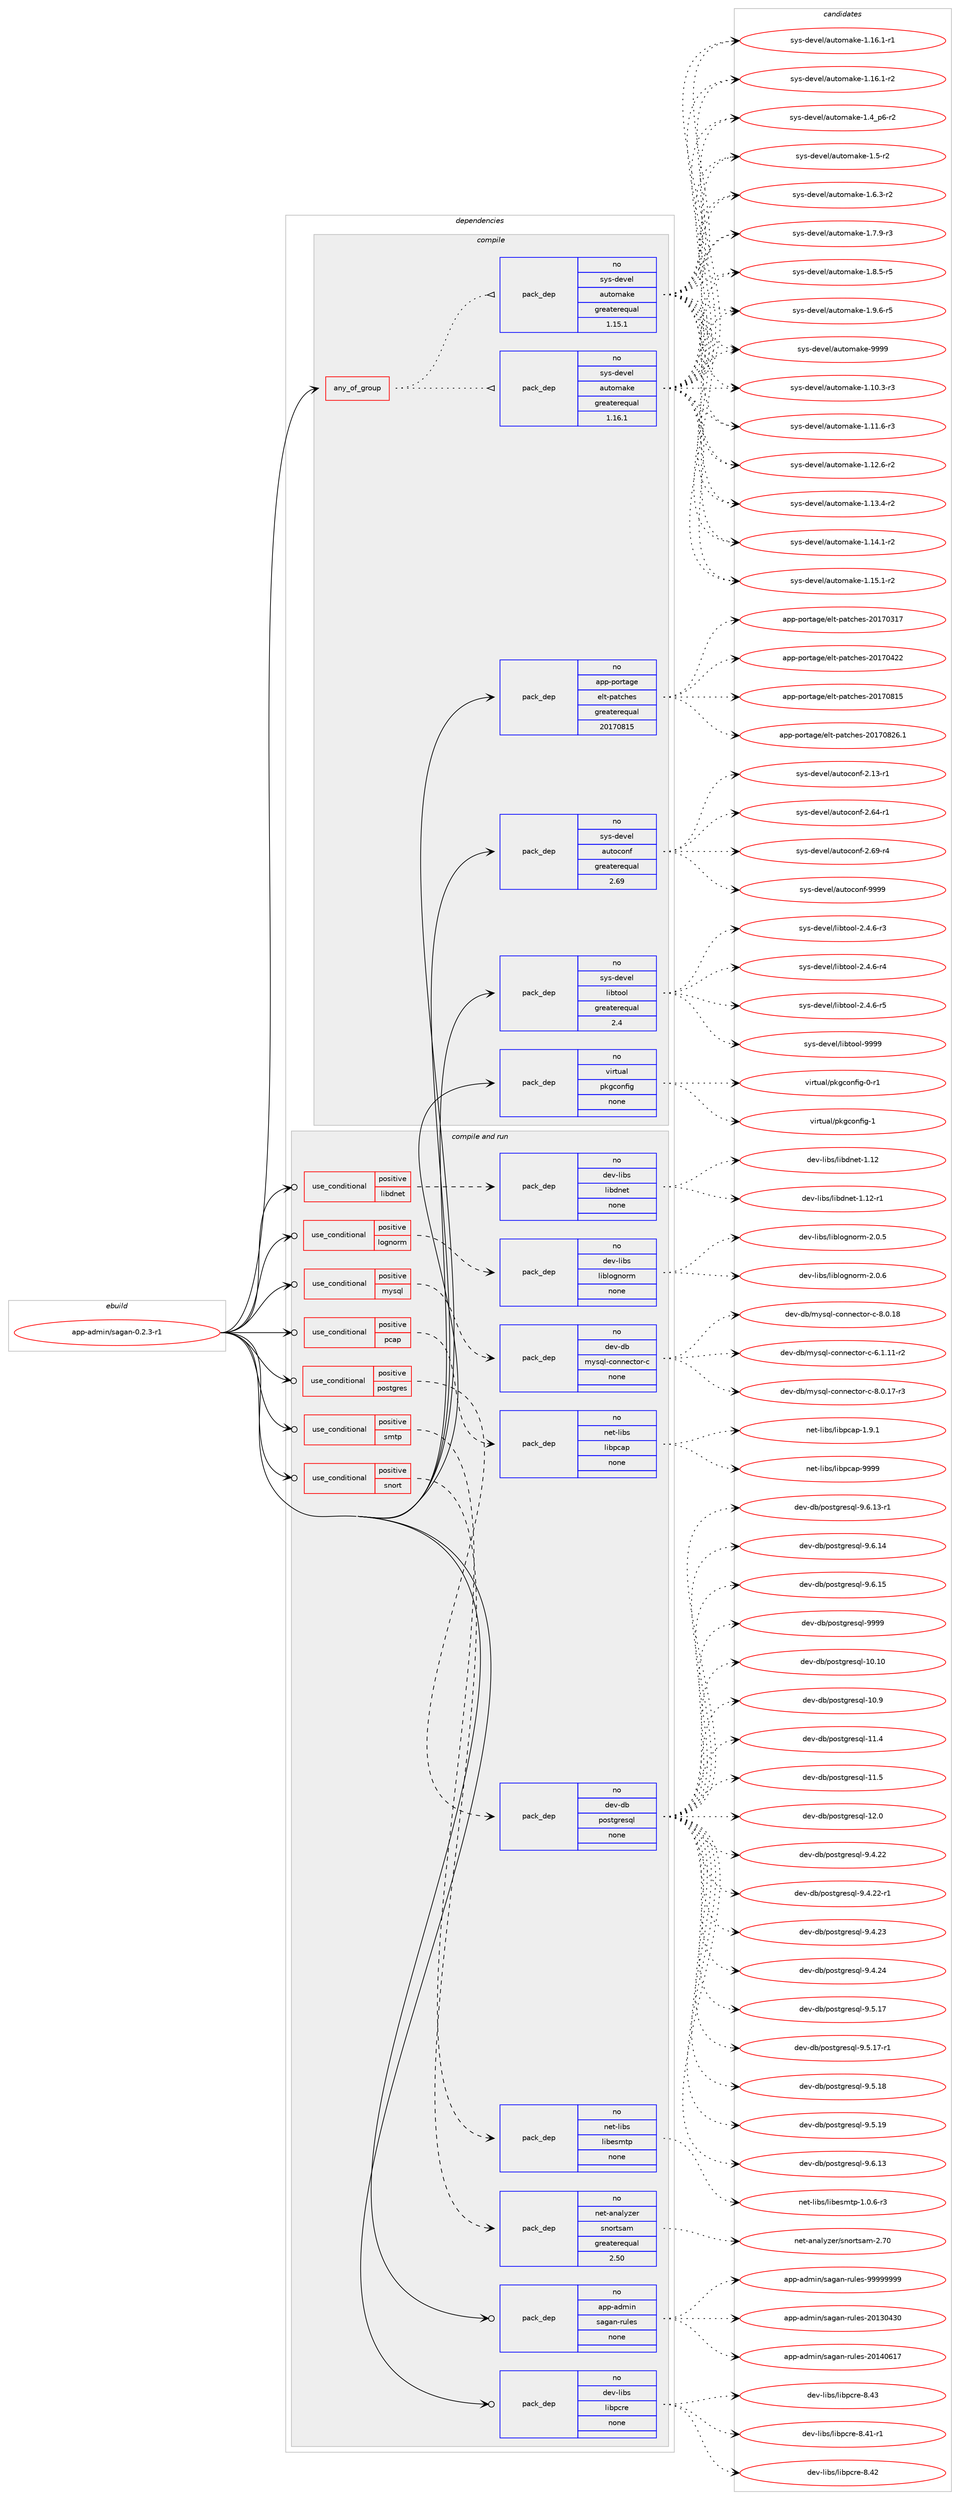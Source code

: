 digraph prolog {

# *************
# Graph options
# *************

newrank=true;
concentrate=true;
compound=true;
graph [rankdir=LR,fontname=Helvetica,fontsize=10,ranksep=1.5];#, ranksep=2.5, nodesep=0.2];
edge  [arrowhead=vee];
node  [fontname=Helvetica,fontsize=10];

# **********
# The ebuild
# **********

subgraph cluster_leftcol {
color=gray;
rank=same;
label=<<i>ebuild</i>>;
id [label="app-admin/sagan-0.2.3-r1", color=red, width=4, href="../app-admin/sagan-0.2.3-r1.svg"];
}

# ****************
# The dependencies
# ****************

subgraph cluster_midcol {
color=gray;
label=<<i>dependencies</i>>;
subgraph cluster_compile {
fillcolor="#eeeeee";
style=filled;
label=<<i>compile</i>>;
subgraph any8243 {
dependency470385 [label=<<TABLE BORDER="0" CELLBORDER="1" CELLSPACING="0" CELLPADDING="4"><TR><TD CELLPADDING="10">any_of_group</TD></TR></TABLE>>, shape=none, color=red];subgraph pack349868 {
dependency470386 [label=<<TABLE BORDER="0" CELLBORDER="1" CELLSPACING="0" CELLPADDING="4" WIDTH="220"><TR><TD ROWSPAN="6" CELLPADDING="30">pack_dep</TD></TR><TR><TD WIDTH="110">no</TD></TR><TR><TD>sys-devel</TD></TR><TR><TD>automake</TD></TR><TR><TD>greaterequal</TD></TR><TR><TD>1.16.1</TD></TR></TABLE>>, shape=none, color=blue];
}
dependency470385:e -> dependency470386:w [weight=20,style="dotted",arrowhead="oinv"];
subgraph pack349869 {
dependency470387 [label=<<TABLE BORDER="0" CELLBORDER="1" CELLSPACING="0" CELLPADDING="4" WIDTH="220"><TR><TD ROWSPAN="6" CELLPADDING="30">pack_dep</TD></TR><TR><TD WIDTH="110">no</TD></TR><TR><TD>sys-devel</TD></TR><TR><TD>automake</TD></TR><TR><TD>greaterequal</TD></TR><TR><TD>1.15.1</TD></TR></TABLE>>, shape=none, color=blue];
}
dependency470385:e -> dependency470387:w [weight=20,style="dotted",arrowhead="oinv"];
}
id:e -> dependency470385:w [weight=20,style="solid",arrowhead="vee"];
subgraph pack349870 {
dependency470388 [label=<<TABLE BORDER="0" CELLBORDER="1" CELLSPACING="0" CELLPADDING="4" WIDTH="220"><TR><TD ROWSPAN="6" CELLPADDING="30">pack_dep</TD></TR><TR><TD WIDTH="110">no</TD></TR><TR><TD>app-portage</TD></TR><TR><TD>elt-patches</TD></TR><TR><TD>greaterequal</TD></TR><TR><TD>20170815</TD></TR></TABLE>>, shape=none, color=blue];
}
id:e -> dependency470388:w [weight=20,style="solid",arrowhead="vee"];
subgraph pack349871 {
dependency470389 [label=<<TABLE BORDER="0" CELLBORDER="1" CELLSPACING="0" CELLPADDING="4" WIDTH="220"><TR><TD ROWSPAN="6" CELLPADDING="30">pack_dep</TD></TR><TR><TD WIDTH="110">no</TD></TR><TR><TD>sys-devel</TD></TR><TR><TD>autoconf</TD></TR><TR><TD>greaterequal</TD></TR><TR><TD>2.69</TD></TR></TABLE>>, shape=none, color=blue];
}
id:e -> dependency470389:w [weight=20,style="solid",arrowhead="vee"];
subgraph pack349872 {
dependency470390 [label=<<TABLE BORDER="0" CELLBORDER="1" CELLSPACING="0" CELLPADDING="4" WIDTH="220"><TR><TD ROWSPAN="6" CELLPADDING="30">pack_dep</TD></TR><TR><TD WIDTH="110">no</TD></TR><TR><TD>sys-devel</TD></TR><TR><TD>libtool</TD></TR><TR><TD>greaterequal</TD></TR><TR><TD>2.4</TD></TR></TABLE>>, shape=none, color=blue];
}
id:e -> dependency470390:w [weight=20,style="solid",arrowhead="vee"];
subgraph pack349873 {
dependency470391 [label=<<TABLE BORDER="0" CELLBORDER="1" CELLSPACING="0" CELLPADDING="4" WIDTH="220"><TR><TD ROWSPAN="6" CELLPADDING="30">pack_dep</TD></TR><TR><TD WIDTH="110">no</TD></TR><TR><TD>virtual</TD></TR><TR><TD>pkgconfig</TD></TR><TR><TD>none</TD></TR><TR><TD></TD></TR></TABLE>>, shape=none, color=blue];
}
id:e -> dependency470391:w [weight=20,style="solid",arrowhead="vee"];
}
subgraph cluster_compileandrun {
fillcolor="#eeeeee";
style=filled;
label=<<i>compile and run</i>>;
subgraph cond111973 {
dependency470392 [label=<<TABLE BORDER="0" CELLBORDER="1" CELLSPACING="0" CELLPADDING="4"><TR><TD ROWSPAN="3" CELLPADDING="10">use_conditional</TD></TR><TR><TD>positive</TD></TR><TR><TD>libdnet</TD></TR></TABLE>>, shape=none, color=red];
subgraph pack349874 {
dependency470393 [label=<<TABLE BORDER="0" CELLBORDER="1" CELLSPACING="0" CELLPADDING="4" WIDTH="220"><TR><TD ROWSPAN="6" CELLPADDING="30">pack_dep</TD></TR><TR><TD WIDTH="110">no</TD></TR><TR><TD>dev-libs</TD></TR><TR><TD>libdnet</TD></TR><TR><TD>none</TD></TR><TR><TD></TD></TR></TABLE>>, shape=none, color=blue];
}
dependency470392:e -> dependency470393:w [weight=20,style="dashed",arrowhead="vee"];
}
id:e -> dependency470392:w [weight=20,style="solid",arrowhead="odotvee"];
subgraph cond111974 {
dependency470394 [label=<<TABLE BORDER="0" CELLBORDER="1" CELLSPACING="0" CELLPADDING="4"><TR><TD ROWSPAN="3" CELLPADDING="10">use_conditional</TD></TR><TR><TD>positive</TD></TR><TR><TD>lognorm</TD></TR></TABLE>>, shape=none, color=red];
subgraph pack349875 {
dependency470395 [label=<<TABLE BORDER="0" CELLBORDER="1" CELLSPACING="0" CELLPADDING="4" WIDTH="220"><TR><TD ROWSPAN="6" CELLPADDING="30">pack_dep</TD></TR><TR><TD WIDTH="110">no</TD></TR><TR><TD>dev-libs</TD></TR><TR><TD>liblognorm</TD></TR><TR><TD>none</TD></TR><TR><TD></TD></TR></TABLE>>, shape=none, color=blue];
}
dependency470394:e -> dependency470395:w [weight=20,style="dashed",arrowhead="vee"];
}
id:e -> dependency470394:w [weight=20,style="solid",arrowhead="odotvee"];
subgraph cond111975 {
dependency470396 [label=<<TABLE BORDER="0" CELLBORDER="1" CELLSPACING="0" CELLPADDING="4"><TR><TD ROWSPAN="3" CELLPADDING="10">use_conditional</TD></TR><TR><TD>positive</TD></TR><TR><TD>mysql</TD></TR></TABLE>>, shape=none, color=red];
subgraph pack349876 {
dependency470397 [label=<<TABLE BORDER="0" CELLBORDER="1" CELLSPACING="0" CELLPADDING="4" WIDTH="220"><TR><TD ROWSPAN="6" CELLPADDING="30">pack_dep</TD></TR><TR><TD WIDTH="110">no</TD></TR><TR><TD>dev-db</TD></TR><TR><TD>mysql-connector-c</TD></TR><TR><TD>none</TD></TR><TR><TD></TD></TR></TABLE>>, shape=none, color=blue];
}
dependency470396:e -> dependency470397:w [weight=20,style="dashed",arrowhead="vee"];
}
id:e -> dependency470396:w [weight=20,style="solid",arrowhead="odotvee"];
subgraph cond111976 {
dependency470398 [label=<<TABLE BORDER="0" CELLBORDER="1" CELLSPACING="0" CELLPADDING="4"><TR><TD ROWSPAN="3" CELLPADDING="10">use_conditional</TD></TR><TR><TD>positive</TD></TR><TR><TD>pcap</TD></TR></TABLE>>, shape=none, color=red];
subgraph pack349877 {
dependency470399 [label=<<TABLE BORDER="0" CELLBORDER="1" CELLSPACING="0" CELLPADDING="4" WIDTH="220"><TR><TD ROWSPAN="6" CELLPADDING="30">pack_dep</TD></TR><TR><TD WIDTH="110">no</TD></TR><TR><TD>net-libs</TD></TR><TR><TD>libpcap</TD></TR><TR><TD>none</TD></TR><TR><TD></TD></TR></TABLE>>, shape=none, color=blue];
}
dependency470398:e -> dependency470399:w [weight=20,style="dashed",arrowhead="vee"];
}
id:e -> dependency470398:w [weight=20,style="solid",arrowhead="odotvee"];
subgraph cond111977 {
dependency470400 [label=<<TABLE BORDER="0" CELLBORDER="1" CELLSPACING="0" CELLPADDING="4"><TR><TD ROWSPAN="3" CELLPADDING="10">use_conditional</TD></TR><TR><TD>positive</TD></TR><TR><TD>postgres</TD></TR></TABLE>>, shape=none, color=red];
subgraph pack349878 {
dependency470401 [label=<<TABLE BORDER="0" CELLBORDER="1" CELLSPACING="0" CELLPADDING="4" WIDTH="220"><TR><TD ROWSPAN="6" CELLPADDING="30">pack_dep</TD></TR><TR><TD WIDTH="110">no</TD></TR><TR><TD>dev-db</TD></TR><TR><TD>postgresql</TD></TR><TR><TD>none</TD></TR><TR><TD></TD></TR></TABLE>>, shape=none, color=blue];
}
dependency470400:e -> dependency470401:w [weight=20,style="dashed",arrowhead="vee"];
}
id:e -> dependency470400:w [weight=20,style="solid",arrowhead="odotvee"];
subgraph cond111978 {
dependency470402 [label=<<TABLE BORDER="0" CELLBORDER="1" CELLSPACING="0" CELLPADDING="4"><TR><TD ROWSPAN="3" CELLPADDING="10">use_conditional</TD></TR><TR><TD>positive</TD></TR><TR><TD>smtp</TD></TR></TABLE>>, shape=none, color=red];
subgraph pack349879 {
dependency470403 [label=<<TABLE BORDER="0" CELLBORDER="1" CELLSPACING="0" CELLPADDING="4" WIDTH="220"><TR><TD ROWSPAN="6" CELLPADDING="30">pack_dep</TD></TR><TR><TD WIDTH="110">no</TD></TR><TR><TD>net-libs</TD></TR><TR><TD>libesmtp</TD></TR><TR><TD>none</TD></TR><TR><TD></TD></TR></TABLE>>, shape=none, color=blue];
}
dependency470402:e -> dependency470403:w [weight=20,style="dashed",arrowhead="vee"];
}
id:e -> dependency470402:w [weight=20,style="solid",arrowhead="odotvee"];
subgraph cond111979 {
dependency470404 [label=<<TABLE BORDER="0" CELLBORDER="1" CELLSPACING="0" CELLPADDING="4"><TR><TD ROWSPAN="3" CELLPADDING="10">use_conditional</TD></TR><TR><TD>positive</TD></TR><TR><TD>snort</TD></TR></TABLE>>, shape=none, color=red];
subgraph pack349880 {
dependency470405 [label=<<TABLE BORDER="0" CELLBORDER="1" CELLSPACING="0" CELLPADDING="4" WIDTH="220"><TR><TD ROWSPAN="6" CELLPADDING="30">pack_dep</TD></TR><TR><TD WIDTH="110">no</TD></TR><TR><TD>net-analyzer</TD></TR><TR><TD>snortsam</TD></TR><TR><TD>greaterequal</TD></TR><TR><TD>2.50</TD></TR></TABLE>>, shape=none, color=blue];
}
dependency470404:e -> dependency470405:w [weight=20,style="dashed",arrowhead="vee"];
}
id:e -> dependency470404:w [weight=20,style="solid",arrowhead="odotvee"];
subgraph pack349881 {
dependency470406 [label=<<TABLE BORDER="0" CELLBORDER="1" CELLSPACING="0" CELLPADDING="4" WIDTH="220"><TR><TD ROWSPAN="6" CELLPADDING="30">pack_dep</TD></TR><TR><TD WIDTH="110">no</TD></TR><TR><TD>app-admin</TD></TR><TR><TD>sagan-rules</TD></TR><TR><TD>none</TD></TR><TR><TD></TD></TR></TABLE>>, shape=none, color=blue];
}
id:e -> dependency470406:w [weight=20,style="solid",arrowhead="odotvee"];
subgraph pack349882 {
dependency470407 [label=<<TABLE BORDER="0" CELLBORDER="1" CELLSPACING="0" CELLPADDING="4" WIDTH="220"><TR><TD ROWSPAN="6" CELLPADDING="30">pack_dep</TD></TR><TR><TD WIDTH="110">no</TD></TR><TR><TD>dev-libs</TD></TR><TR><TD>libpcre</TD></TR><TR><TD>none</TD></TR><TR><TD></TD></TR></TABLE>>, shape=none, color=blue];
}
id:e -> dependency470407:w [weight=20,style="solid",arrowhead="odotvee"];
}
subgraph cluster_run {
fillcolor="#eeeeee";
style=filled;
label=<<i>run</i>>;
}
}

# **************
# The candidates
# **************

subgraph cluster_choices {
rank=same;
color=gray;
label=<<i>candidates</i>>;

subgraph choice349868 {
color=black;
nodesep=1;
choice11512111545100101118101108479711711611110997107101454946494846514511451 [label="sys-devel/automake-1.10.3-r3", color=red, width=4,href="../sys-devel/automake-1.10.3-r3.svg"];
choice11512111545100101118101108479711711611110997107101454946494946544511451 [label="sys-devel/automake-1.11.6-r3", color=red, width=4,href="../sys-devel/automake-1.11.6-r3.svg"];
choice11512111545100101118101108479711711611110997107101454946495046544511450 [label="sys-devel/automake-1.12.6-r2", color=red, width=4,href="../sys-devel/automake-1.12.6-r2.svg"];
choice11512111545100101118101108479711711611110997107101454946495146524511450 [label="sys-devel/automake-1.13.4-r2", color=red, width=4,href="../sys-devel/automake-1.13.4-r2.svg"];
choice11512111545100101118101108479711711611110997107101454946495246494511450 [label="sys-devel/automake-1.14.1-r2", color=red, width=4,href="../sys-devel/automake-1.14.1-r2.svg"];
choice11512111545100101118101108479711711611110997107101454946495346494511450 [label="sys-devel/automake-1.15.1-r2", color=red, width=4,href="../sys-devel/automake-1.15.1-r2.svg"];
choice11512111545100101118101108479711711611110997107101454946495446494511449 [label="sys-devel/automake-1.16.1-r1", color=red, width=4,href="../sys-devel/automake-1.16.1-r1.svg"];
choice11512111545100101118101108479711711611110997107101454946495446494511450 [label="sys-devel/automake-1.16.1-r2", color=red, width=4,href="../sys-devel/automake-1.16.1-r2.svg"];
choice115121115451001011181011084797117116111109971071014549465295112544511450 [label="sys-devel/automake-1.4_p6-r2", color=red, width=4,href="../sys-devel/automake-1.4_p6-r2.svg"];
choice11512111545100101118101108479711711611110997107101454946534511450 [label="sys-devel/automake-1.5-r2", color=red, width=4,href="../sys-devel/automake-1.5-r2.svg"];
choice115121115451001011181011084797117116111109971071014549465446514511450 [label="sys-devel/automake-1.6.3-r2", color=red, width=4,href="../sys-devel/automake-1.6.3-r2.svg"];
choice115121115451001011181011084797117116111109971071014549465546574511451 [label="sys-devel/automake-1.7.9-r3", color=red, width=4,href="../sys-devel/automake-1.7.9-r3.svg"];
choice115121115451001011181011084797117116111109971071014549465646534511453 [label="sys-devel/automake-1.8.5-r5", color=red, width=4,href="../sys-devel/automake-1.8.5-r5.svg"];
choice115121115451001011181011084797117116111109971071014549465746544511453 [label="sys-devel/automake-1.9.6-r5", color=red, width=4,href="../sys-devel/automake-1.9.6-r5.svg"];
choice115121115451001011181011084797117116111109971071014557575757 [label="sys-devel/automake-9999", color=red, width=4,href="../sys-devel/automake-9999.svg"];
dependency470386:e -> choice11512111545100101118101108479711711611110997107101454946494846514511451:w [style=dotted,weight="100"];
dependency470386:e -> choice11512111545100101118101108479711711611110997107101454946494946544511451:w [style=dotted,weight="100"];
dependency470386:e -> choice11512111545100101118101108479711711611110997107101454946495046544511450:w [style=dotted,weight="100"];
dependency470386:e -> choice11512111545100101118101108479711711611110997107101454946495146524511450:w [style=dotted,weight="100"];
dependency470386:e -> choice11512111545100101118101108479711711611110997107101454946495246494511450:w [style=dotted,weight="100"];
dependency470386:e -> choice11512111545100101118101108479711711611110997107101454946495346494511450:w [style=dotted,weight="100"];
dependency470386:e -> choice11512111545100101118101108479711711611110997107101454946495446494511449:w [style=dotted,weight="100"];
dependency470386:e -> choice11512111545100101118101108479711711611110997107101454946495446494511450:w [style=dotted,weight="100"];
dependency470386:e -> choice115121115451001011181011084797117116111109971071014549465295112544511450:w [style=dotted,weight="100"];
dependency470386:e -> choice11512111545100101118101108479711711611110997107101454946534511450:w [style=dotted,weight="100"];
dependency470386:e -> choice115121115451001011181011084797117116111109971071014549465446514511450:w [style=dotted,weight="100"];
dependency470386:e -> choice115121115451001011181011084797117116111109971071014549465546574511451:w [style=dotted,weight="100"];
dependency470386:e -> choice115121115451001011181011084797117116111109971071014549465646534511453:w [style=dotted,weight="100"];
dependency470386:e -> choice115121115451001011181011084797117116111109971071014549465746544511453:w [style=dotted,weight="100"];
dependency470386:e -> choice115121115451001011181011084797117116111109971071014557575757:w [style=dotted,weight="100"];
}
subgraph choice349869 {
color=black;
nodesep=1;
choice11512111545100101118101108479711711611110997107101454946494846514511451 [label="sys-devel/automake-1.10.3-r3", color=red, width=4,href="../sys-devel/automake-1.10.3-r3.svg"];
choice11512111545100101118101108479711711611110997107101454946494946544511451 [label="sys-devel/automake-1.11.6-r3", color=red, width=4,href="../sys-devel/automake-1.11.6-r3.svg"];
choice11512111545100101118101108479711711611110997107101454946495046544511450 [label="sys-devel/automake-1.12.6-r2", color=red, width=4,href="../sys-devel/automake-1.12.6-r2.svg"];
choice11512111545100101118101108479711711611110997107101454946495146524511450 [label="sys-devel/automake-1.13.4-r2", color=red, width=4,href="../sys-devel/automake-1.13.4-r2.svg"];
choice11512111545100101118101108479711711611110997107101454946495246494511450 [label="sys-devel/automake-1.14.1-r2", color=red, width=4,href="../sys-devel/automake-1.14.1-r2.svg"];
choice11512111545100101118101108479711711611110997107101454946495346494511450 [label="sys-devel/automake-1.15.1-r2", color=red, width=4,href="../sys-devel/automake-1.15.1-r2.svg"];
choice11512111545100101118101108479711711611110997107101454946495446494511449 [label="sys-devel/automake-1.16.1-r1", color=red, width=4,href="../sys-devel/automake-1.16.1-r1.svg"];
choice11512111545100101118101108479711711611110997107101454946495446494511450 [label="sys-devel/automake-1.16.1-r2", color=red, width=4,href="../sys-devel/automake-1.16.1-r2.svg"];
choice115121115451001011181011084797117116111109971071014549465295112544511450 [label="sys-devel/automake-1.4_p6-r2", color=red, width=4,href="../sys-devel/automake-1.4_p6-r2.svg"];
choice11512111545100101118101108479711711611110997107101454946534511450 [label="sys-devel/automake-1.5-r2", color=red, width=4,href="../sys-devel/automake-1.5-r2.svg"];
choice115121115451001011181011084797117116111109971071014549465446514511450 [label="sys-devel/automake-1.6.3-r2", color=red, width=4,href="../sys-devel/automake-1.6.3-r2.svg"];
choice115121115451001011181011084797117116111109971071014549465546574511451 [label="sys-devel/automake-1.7.9-r3", color=red, width=4,href="../sys-devel/automake-1.7.9-r3.svg"];
choice115121115451001011181011084797117116111109971071014549465646534511453 [label="sys-devel/automake-1.8.5-r5", color=red, width=4,href="../sys-devel/automake-1.8.5-r5.svg"];
choice115121115451001011181011084797117116111109971071014549465746544511453 [label="sys-devel/automake-1.9.6-r5", color=red, width=4,href="../sys-devel/automake-1.9.6-r5.svg"];
choice115121115451001011181011084797117116111109971071014557575757 [label="sys-devel/automake-9999", color=red, width=4,href="../sys-devel/automake-9999.svg"];
dependency470387:e -> choice11512111545100101118101108479711711611110997107101454946494846514511451:w [style=dotted,weight="100"];
dependency470387:e -> choice11512111545100101118101108479711711611110997107101454946494946544511451:w [style=dotted,weight="100"];
dependency470387:e -> choice11512111545100101118101108479711711611110997107101454946495046544511450:w [style=dotted,weight="100"];
dependency470387:e -> choice11512111545100101118101108479711711611110997107101454946495146524511450:w [style=dotted,weight="100"];
dependency470387:e -> choice11512111545100101118101108479711711611110997107101454946495246494511450:w [style=dotted,weight="100"];
dependency470387:e -> choice11512111545100101118101108479711711611110997107101454946495346494511450:w [style=dotted,weight="100"];
dependency470387:e -> choice11512111545100101118101108479711711611110997107101454946495446494511449:w [style=dotted,weight="100"];
dependency470387:e -> choice11512111545100101118101108479711711611110997107101454946495446494511450:w [style=dotted,weight="100"];
dependency470387:e -> choice115121115451001011181011084797117116111109971071014549465295112544511450:w [style=dotted,weight="100"];
dependency470387:e -> choice11512111545100101118101108479711711611110997107101454946534511450:w [style=dotted,weight="100"];
dependency470387:e -> choice115121115451001011181011084797117116111109971071014549465446514511450:w [style=dotted,weight="100"];
dependency470387:e -> choice115121115451001011181011084797117116111109971071014549465546574511451:w [style=dotted,weight="100"];
dependency470387:e -> choice115121115451001011181011084797117116111109971071014549465646534511453:w [style=dotted,weight="100"];
dependency470387:e -> choice115121115451001011181011084797117116111109971071014549465746544511453:w [style=dotted,weight="100"];
dependency470387:e -> choice115121115451001011181011084797117116111109971071014557575757:w [style=dotted,weight="100"];
}
subgraph choice349870 {
color=black;
nodesep=1;
choice97112112451121111141169710310147101108116451129711699104101115455048495548514955 [label="app-portage/elt-patches-20170317", color=red, width=4,href="../app-portage/elt-patches-20170317.svg"];
choice97112112451121111141169710310147101108116451129711699104101115455048495548525050 [label="app-portage/elt-patches-20170422", color=red, width=4,href="../app-portage/elt-patches-20170422.svg"];
choice97112112451121111141169710310147101108116451129711699104101115455048495548564953 [label="app-portage/elt-patches-20170815", color=red, width=4,href="../app-portage/elt-patches-20170815.svg"];
choice971121124511211111411697103101471011081164511297116991041011154550484955485650544649 [label="app-portage/elt-patches-20170826.1", color=red, width=4,href="../app-portage/elt-patches-20170826.1.svg"];
dependency470388:e -> choice97112112451121111141169710310147101108116451129711699104101115455048495548514955:w [style=dotted,weight="100"];
dependency470388:e -> choice97112112451121111141169710310147101108116451129711699104101115455048495548525050:w [style=dotted,weight="100"];
dependency470388:e -> choice97112112451121111141169710310147101108116451129711699104101115455048495548564953:w [style=dotted,weight="100"];
dependency470388:e -> choice971121124511211111411697103101471011081164511297116991041011154550484955485650544649:w [style=dotted,weight="100"];
}
subgraph choice349871 {
color=black;
nodesep=1;
choice1151211154510010111810110847971171161119911111010245504649514511449 [label="sys-devel/autoconf-2.13-r1", color=red, width=4,href="../sys-devel/autoconf-2.13-r1.svg"];
choice1151211154510010111810110847971171161119911111010245504654524511449 [label="sys-devel/autoconf-2.64-r1", color=red, width=4,href="../sys-devel/autoconf-2.64-r1.svg"];
choice1151211154510010111810110847971171161119911111010245504654574511452 [label="sys-devel/autoconf-2.69-r4", color=red, width=4,href="../sys-devel/autoconf-2.69-r4.svg"];
choice115121115451001011181011084797117116111991111101024557575757 [label="sys-devel/autoconf-9999", color=red, width=4,href="../sys-devel/autoconf-9999.svg"];
dependency470389:e -> choice1151211154510010111810110847971171161119911111010245504649514511449:w [style=dotted,weight="100"];
dependency470389:e -> choice1151211154510010111810110847971171161119911111010245504654524511449:w [style=dotted,weight="100"];
dependency470389:e -> choice1151211154510010111810110847971171161119911111010245504654574511452:w [style=dotted,weight="100"];
dependency470389:e -> choice115121115451001011181011084797117116111991111101024557575757:w [style=dotted,weight="100"];
}
subgraph choice349872 {
color=black;
nodesep=1;
choice1151211154510010111810110847108105981161111111084550465246544511451 [label="sys-devel/libtool-2.4.6-r3", color=red, width=4,href="../sys-devel/libtool-2.4.6-r3.svg"];
choice1151211154510010111810110847108105981161111111084550465246544511452 [label="sys-devel/libtool-2.4.6-r4", color=red, width=4,href="../sys-devel/libtool-2.4.6-r4.svg"];
choice1151211154510010111810110847108105981161111111084550465246544511453 [label="sys-devel/libtool-2.4.6-r5", color=red, width=4,href="../sys-devel/libtool-2.4.6-r5.svg"];
choice1151211154510010111810110847108105981161111111084557575757 [label="sys-devel/libtool-9999", color=red, width=4,href="../sys-devel/libtool-9999.svg"];
dependency470390:e -> choice1151211154510010111810110847108105981161111111084550465246544511451:w [style=dotted,weight="100"];
dependency470390:e -> choice1151211154510010111810110847108105981161111111084550465246544511452:w [style=dotted,weight="100"];
dependency470390:e -> choice1151211154510010111810110847108105981161111111084550465246544511453:w [style=dotted,weight="100"];
dependency470390:e -> choice1151211154510010111810110847108105981161111111084557575757:w [style=dotted,weight="100"];
}
subgraph choice349873 {
color=black;
nodesep=1;
choice11810511411611797108471121071039911111010210510345484511449 [label="virtual/pkgconfig-0-r1", color=red, width=4,href="../virtual/pkgconfig-0-r1.svg"];
choice1181051141161179710847112107103991111101021051034549 [label="virtual/pkgconfig-1", color=red, width=4,href="../virtual/pkgconfig-1.svg"];
dependency470391:e -> choice11810511411611797108471121071039911111010210510345484511449:w [style=dotted,weight="100"];
dependency470391:e -> choice1181051141161179710847112107103991111101021051034549:w [style=dotted,weight="100"];
}
subgraph choice349874 {
color=black;
nodesep=1;
choice100101118451081059811547108105981001101011164549464950 [label="dev-libs/libdnet-1.12", color=red, width=4,href="../dev-libs/libdnet-1.12.svg"];
choice1001011184510810598115471081059810011010111645494649504511449 [label="dev-libs/libdnet-1.12-r1", color=red, width=4,href="../dev-libs/libdnet-1.12-r1.svg"];
dependency470393:e -> choice100101118451081059811547108105981001101011164549464950:w [style=dotted,weight="100"];
dependency470393:e -> choice1001011184510810598115471081059810011010111645494649504511449:w [style=dotted,weight="100"];
}
subgraph choice349875 {
color=black;
nodesep=1;
choice10010111845108105981154710810598108111103110111114109455046484653 [label="dev-libs/liblognorm-2.0.5", color=red, width=4,href="../dev-libs/liblognorm-2.0.5.svg"];
choice10010111845108105981154710810598108111103110111114109455046484654 [label="dev-libs/liblognorm-2.0.6", color=red, width=4,href="../dev-libs/liblognorm-2.0.6.svg"];
dependency470395:e -> choice10010111845108105981154710810598108111103110111114109455046484653:w [style=dotted,weight="100"];
dependency470395:e -> choice10010111845108105981154710810598108111103110111114109455046484654:w [style=dotted,weight="100"];
}
subgraph choice349876 {
color=black;
nodesep=1;
choice1001011184510098471091211151131084599111110110101991161111144599455446494649494511450 [label="dev-db/mysql-connector-c-6.1.11-r2", color=red, width=4,href="../dev-db/mysql-connector-c-6.1.11-r2.svg"];
choice1001011184510098471091211151131084599111110110101991161111144599455646484649554511451 [label="dev-db/mysql-connector-c-8.0.17-r3", color=red, width=4,href="../dev-db/mysql-connector-c-8.0.17-r3.svg"];
choice100101118451009847109121115113108459911111011010199116111114459945564648464956 [label="dev-db/mysql-connector-c-8.0.18", color=red, width=4,href="../dev-db/mysql-connector-c-8.0.18.svg"];
dependency470397:e -> choice1001011184510098471091211151131084599111110110101991161111144599455446494649494511450:w [style=dotted,weight="100"];
dependency470397:e -> choice1001011184510098471091211151131084599111110110101991161111144599455646484649554511451:w [style=dotted,weight="100"];
dependency470397:e -> choice100101118451009847109121115113108459911111011010199116111114459945564648464956:w [style=dotted,weight="100"];
}
subgraph choice349877 {
color=black;
nodesep=1;
choice110101116451081059811547108105981129997112454946574649 [label="net-libs/libpcap-1.9.1", color=red, width=4,href="../net-libs/libpcap-1.9.1.svg"];
choice1101011164510810598115471081059811299971124557575757 [label="net-libs/libpcap-9999", color=red, width=4,href="../net-libs/libpcap-9999.svg"];
dependency470399:e -> choice110101116451081059811547108105981129997112454946574649:w [style=dotted,weight="100"];
dependency470399:e -> choice1101011164510810598115471081059811299971124557575757:w [style=dotted,weight="100"];
}
subgraph choice349878 {
color=black;
nodesep=1;
choice100101118451009847112111115116103114101115113108454948464948 [label="dev-db/postgresql-10.10", color=red, width=4,href="../dev-db/postgresql-10.10.svg"];
choice1001011184510098471121111151161031141011151131084549484657 [label="dev-db/postgresql-10.9", color=red, width=4,href="../dev-db/postgresql-10.9.svg"];
choice1001011184510098471121111151161031141011151131084549494652 [label="dev-db/postgresql-11.4", color=red, width=4,href="../dev-db/postgresql-11.4.svg"];
choice1001011184510098471121111151161031141011151131084549494653 [label="dev-db/postgresql-11.5", color=red, width=4,href="../dev-db/postgresql-11.5.svg"];
choice1001011184510098471121111151161031141011151131084549504648 [label="dev-db/postgresql-12.0", color=red, width=4,href="../dev-db/postgresql-12.0.svg"];
choice10010111845100984711211111511610311410111511310845574652465050 [label="dev-db/postgresql-9.4.22", color=red, width=4,href="../dev-db/postgresql-9.4.22.svg"];
choice100101118451009847112111115116103114101115113108455746524650504511449 [label="dev-db/postgresql-9.4.22-r1", color=red, width=4,href="../dev-db/postgresql-9.4.22-r1.svg"];
choice10010111845100984711211111511610311410111511310845574652465051 [label="dev-db/postgresql-9.4.23", color=red, width=4,href="../dev-db/postgresql-9.4.23.svg"];
choice10010111845100984711211111511610311410111511310845574652465052 [label="dev-db/postgresql-9.4.24", color=red, width=4,href="../dev-db/postgresql-9.4.24.svg"];
choice10010111845100984711211111511610311410111511310845574653464955 [label="dev-db/postgresql-9.5.17", color=red, width=4,href="../dev-db/postgresql-9.5.17.svg"];
choice100101118451009847112111115116103114101115113108455746534649554511449 [label="dev-db/postgresql-9.5.17-r1", color=red, width=4,href="../dev-db/postgresql-9.5.17-r1.svg"];
choice10010111845100984711211111511610311410111511310845574653464956 [label="dev-db/postgresql-9.5.18", color=red, width=4,href="../dev-db/postgresql-9.5.18.svg"];
choice10010111845100984711211111511610311410111511310845574653464957 [label="dev-db/postgresql-9.5.19", color=red, width=4,href="../dev-db/postgresql-9.5.19.svg"];
choice10010111845100984711211111511610311410111511310845574654464951 [label="dev-db/postgresql-9.6.13", color=red, width=4,href="../dev-db/postgresql-9.6.13.svg"];
choice100101118451009847112111115116103114101115113108455746544649514511449 [label="dev-db/postgresql-9.6.13-r1", color=red, width=4,href="../dev-db/postgresql-9.6.13-r1.svg"];
choice10010111845100984711211111511610311410111511310845574654464952 [label="dev-db/postgresql-9.6.14", color=red, width=4,href="../dev-db/postgresql-9.6.14.svg"];
choice10010111845100984711211111511610311410111511310845574654464953 [label="dev-db/postgresql-9.6.15", color=red, width=4,href="../dev-db/postgresql-9.6.15.svg"];
choice1001011184510098471121111151161031141011151131084557575757 [label="dev-db/postgresql-9999", color=red, width=4,href="../dev-db/postgresql-9999.svg"];
dependency470401:e -> choice100101118451009847112111115116103114101115113108454948464948:w [style=dotted,weight="100"];
dependency470401:e -> choice1001011184510098471121111151161031141011151131084549484657:w [style=dotted,weight="100"];
dependency470401:e -> choice1001011184510098471121111151161031141011151131084549494652:w [style=dotted,weight="100"];
dependency470401:e -> choice1001011184510098471121111151161031141011151131084549494653:w [style=dotted,weight="100"];
dependency470401:e -> choice1001011184510098471121111151161031141011151131084549504648:w [style=dotted,weight="100"];
dependency470401:e -> choice10010111845100984711211111511610311410111511310845574652465050:w [style=dotted,weight="100"];
dependency470401:e -> choice100101118451009847112111115116103114101115113108455746524650504511449:w [style=dotted,weight="100"];
dependency470401:e -> choice10010111845100984711211111511610311410111511310845574652465051:w [style=dotted,weight="100"];
dependency470401:e -> choice10010111845100984711211111511610311410111511310845574652465052:w [style=dotted,weight="100"];
dependency470401:e -> choice10010111845100984711211111511610311410111511310845574653464955:w [style=dotted,weight="100"];
dependency470401:e -> choice100101118451009847112111115116103114101115113108455746534649554511449:w [style=dotted,weight="100"];
dependency470401:e -> choice10010111845100984711211111511610311410111511310845574653464956:w [style=dotted,weight="100"];
dependency470401:e -> choice10010111845100984711211111511610311410111511310845574653464957:w [style=dotted,weight="100"];
dependency470401:e -> choice10010111845100984711211111511610311410111511310845574654464951:w [style=dotted,weight="100"];
dependency470401:e -> choice100101118451009847112111115116103114101115113108455746544649514511449:w [style=dotted,weight="100"];
dependency470401:e -> choice10010111845100984711211111511610311410111511310845574654464952:w [style=dotted,weight="100"];
dependency470401:e -> choice10010111845100984711211111511610311410111511310845574654464953:w [style=dotted,weight="100"];
dependency470401:e -> choice1001011184510098471121111151161031141011151131084557575757:w [style=dotted,weight="100"];
}
subgraph choice349879 {
color=black;
nodesep=1;
choice110101116451081059811547108105981011151091161124549464846544511451 [label="net-libs/libesmtp-1.0.6-r3", color=red, width=4,href="../net-libs/libesmtp-1.0.6-r3.svg"];
dependency470403:e -> choice110101116451081059811547108105981011151091161124549464846544511451:w [style=dotted,weight="100"];
}
subgraph choice349880 {
color=black;
nodesep=1;
choice11010111645971109710812112210111447115110111114116115971094550465548 [label="net-analyzer/snortsam-2.70", color=red, width=4,href="../net-analyzer/snortsam-2.70.svg"];
dependency470405:e -> choice11010111645971109710812112210111447115110111114116115971094550465548:w [style=dotted,weight="100"];
}
subgraph choice349881 {
color=black;
nodesep=1;
choice97112112459710010910511047115971039711045114117108101115455048495148525148 [label="app-admin/sagan-rules-20130430", color=red, width=4,href="../app-admin/sagan-rules-20130430.svg"];
choice97112112459710010910511047115971039711045114117108101115455048495248544955 [label="app-admin/sagan-rules-20140617", color=red, width=4,href="../app-admin/sagan-rules-20140617.svg"];
choice97112112459710010910511047115971039711045114117108101115455757575757575757 [label="app-admin/sagan-rules-99999999", color=red, width=4,href="../app-admin/sagan-rules-99999999.svg"];
dependency470406:e -> choice97112112459710010910511047115971039711045114117108101115455048495148525148:w [style=dotted,weight="100"];
dependency470406:e -> choice97112112459710010910511047115971039711045114117108101115455048495248544955:w [style=dotted,weight="100"];
dependency470406:e -> choice97112112459710010910511047115971039711045114117108101115455757575757575757:w [style=dotted,weight="100"];
}
subgraph choice349882 {
color=black;
nodesep=1;
choice100101118451081059811547108105981129911410145564652494511449 [label="dev-libs/libpcre-8.41-r1", color=red, width=4,href="../dev-libs/libpcre-8.41-r1.svg"];
choice10010111845108105981154710810598112991141014556465250 [label="dev-libs/libpcre-8.42", color=red, width=4,href="../dev-libs/libpcre-8.42.svg"];
choice10010111845108105981154710810598112991141014556465251 [label="dev-libs/libpcre-8.43", color=red, width=4,href="../dev-libs/libpcre-8.43.svg"];
dependency470407:e -> choice100101118451081059811547108105981129911410145564652494511449:w [style=dotted,weight="100"];
dependency470407:e -> choice10010111845108105981154710810598112991141014556465250:w [style=dotted,weight="100"];
dependency470407:e -> choice10010111845108105981154710810598112991141014556465251:w [style=dotted,weight="100"];
}
}

}
